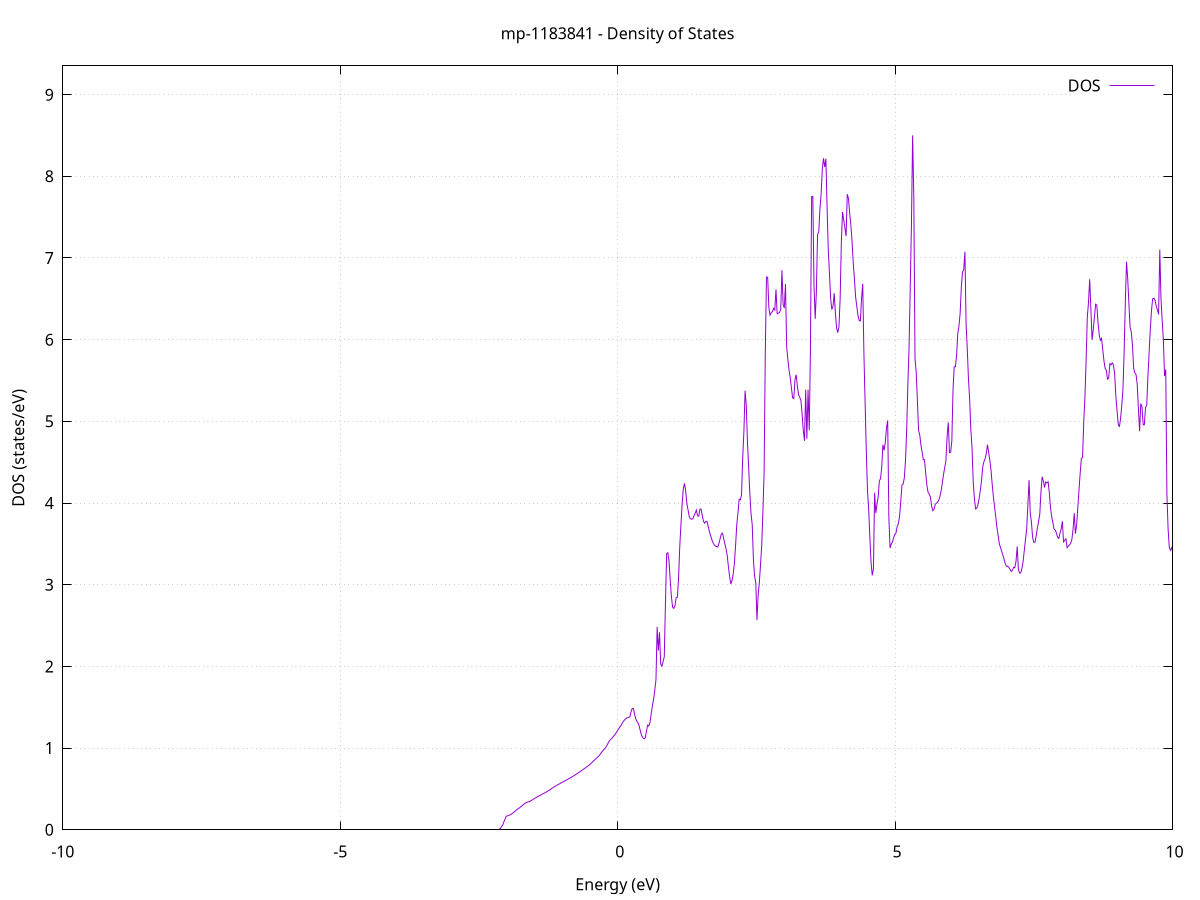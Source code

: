 set title 'mp-1183841 - Density of States'
set xlabel 'Energy (eV)'
set ylabel 'DOS (states/eV)'
set grid
set xrange [-10:10]
set yrange [0:9.352]
set xzeroaxis lt -1
set terminal png size 800,600
set output 'mp-1183841_dos_gnuplot.png'
plot '-' using 1:2 with lines title 'DOS'
-22.995600 0.000000
-22.974200 0.000000
-22.952800 0.000000
-22.931400 0.000000
-22.910000 0.000000
-22.888600 0.000000
-22.867100 0.000000
-22.845700 0.000000
-22.824300 0.000000
-22.802900 0.000000
-22.781500 0.000000
-22.760100 0.000000
-22.738600 0.000000
-22.717200 0.000000
-22.695800 0.000000
-22.674400 0.000000
-22.653000 0.000000
-22.631600 0.000000
-22.610100 0.000000
-22.588700 0.000000
-22.567300 0.000000
-22.545900 0.000000
-22.524500 0.000000
-22.503100 0.000000
-22.481700 0.000000
-22.460200 0.000000
-22.438800 0.000000
-22.417400 0.000000
-22.396000 0.000000
-22.374600 0.000000
-22.353200 0.000000
-22.331700 0.000000
-22.310300 0.000000
-22.288900 0.000000
-22.267500 0.000000
-22.246100 0.000000
-22.224700 0.000000
-22.203200 0.000000
-22.181800 0.000000
-22.160400 0.000000
-22.139000 0.000000
-22.117600 0.000000
-22.096200 0.000000
-22.074700 0.000000
-22.053300 0.000000
-22.031900 0.000000
-22.010500 0.000000
-21.989100 0.000000
-21.967700 0.000000
-21.946300 0.000000
-21.924800 0.000000
-21.903400 0.000000
-21.882000 0.000000
-21.860600 0.000000
-21.839200 0.000000
-21.817800 0.000000
-21.796300 0.000000
-21.774900 0.000000
-21.753500 0.000000
-21.732100 0.000000
-21.710700 0.000000
-21.689300 0.000000
-21.667800 0.000000
-21.646400 0.000000
-21.625000 0.000000
-21.603600 0.000000
-21.582200 0.000000
-21.560800 0.000000
-21.539300 0.000000
-21.517900 0.000000
-21.496500 0.000000
-21.475100 0.000000
-21.453700 0.000000
-21.432300 0.000000
-21.410800 0.000000
-21.389400 0.000000
-21.368000 0.000000
-21.346600 0.000000
-21.325200 0.000000
-21.303800 0.000000
-21.282400 0.000000
-21.260900 0.000000
-21.239500 0.000000
-21.218100 0.000000
-21.196700 0.000000
-21.175300 0.000000
-21.153900 0.000000
-21.132400 0.000000
-21.111000 0.000000
-21.089600 0.000000
-21.068200 0.000000
-21.046800 0.556100
-21.025400 9.266100
-21.003900 8.258400
-20.982500 11.328200
-20.961100 34.938200
-20.939700 35.616000
-20.918300 41.859000
-20.896900 42.016800
-20.875400 47.681200
-20.854000 38.877200
-20.832600 13.430700
-20.811200 14.476000
-20.789800 35.373200
-20.768400 22.530600
-20.746900 27.883700
-20.725500 33.333700
-20.704100 35.729600
-20.682700 29.177900
-20.661300 39.300000
-20.639900 28.512900
-20.618500 67.965000
-20.597000 53.703500
-20.575600 52.751700
-20.554200 67.979500
-20.532800 16.854200
-20.511400 0.000000
-20.490000 0.000000
-20.468500 0.000000
-20.447100 0.000000
-20.425700 0.000000
-20.404300 0.000000
-20.382900 0.000000
-20.361500 0.000000
-20.340000 0.000000
-20.318600 0.000000
-20.297200 0.000000
-20.275800 0.000000
-20.254400 0.000000
-20.233000 0.000000
-20.211500 0.000000
-20.190100 0.000000
-20.168700 0.000000
-20.147300 0.000000
-20.125900 0.000000
-20.104500 0.000000
-20.083100 0.000000
-20.061600 0.000000
-20.040200 0.000000
-20.018800 0.000000
-19.997400 0.000000
-19.976000 0.000000
-19.954600 92.037100
-19.933100 127.304600
-19.911700 41.217800
-19.890300 0.000000
-19.868900 0.000000
-19.847500 0.000000
-19.826100 0.000000
-19.804600 0.000000
-19.783200 0.000000
-19.761800 0.000000
-19.740400 0.000000
-19.719000 0.000000
-19.697600 0.000000
-19.676100 0.000000
-19.654700 0.000000
-19.633300 0.000000
-19.611900 0.000000
-19.590500 0.000000
-19.569100 0.000000
-19.547600 0.000000
-19.526200 0.000000
-19.504800 0.000000
-19.483400 0.000000
-19.462000 0.000000
-19.440600 0.000000
-19.419200 0.000000
-19.397700 0.000000
-19.376300 0.000000
-19.354900 0.000000
-19.333500 0.000000
-19.312100 0.000000
-19.290700 0.000000
-19.269200 0.000000
-19.247800 0.000000
-19.226400 0.000000
-19.205000 0.000000
-19.183600 0.000000
-19.162200 0.000000
-19.140700 0.000000
-19.119300 0.000000
-19.097900 0.000000
-19.076500 0.000000
-19.055100 0.000000
-19.033700 0.000000
-19.012200 0.000000
-18.990800 0.000000
-18.969400 0.000000
-18.948000 0.000000
-18.926600 0.000000
-18.905200 0.000000
-18.883700 0.000000
-18.862300 0.000000
-18.840900 0.000000
-18.819500 0.000000
-18.798100 0.000000
-18.776700 0.000000
-18.755300 0.000000
-18.733800 0.000000
-18.712400 0.000000
-18.691000 0.000000
-18.669600 0.000000
-18.648200 0.000000
-18.626800 0.000000
-18.605300 0.000000
-18.583900 0.000000
-18.562500 0.000000
-18.541100 0.000000
-18.519700 0.000000
-18.498300 0.000000
-18.476800 0.000000
-18.455400 0.000000
-18.434000 0.000000
-18.412600 0.000000
-18.391200 0.000000
-18.369800 0.000000
-18.348300 0.000000
-18.326900 0.000000
-18.305500 0.000000
-18.284100 0.000000
-18.262700 0.000000
-18.241300 0.000000
-18.219900 0.000000
-18.198400 0.000000
-18.177000 0.000000
-18.155600 0.000000
-18.134200 0.000000
-18.112800 0.000000
-18.091400 0.000000
-18.069900 0.000000
-18.048500 0.000000
-18.027100 0.000000
-18.005700 0.000000
-17.984300 0.000000
-17.962900 0.000000
-17.941400 0.000000
-17.920000 0.000000
-17.898600 0.000000
-17.877200 0.000000
-17.855800 0.000000
-17.834400 0.000000
-17.812900 0.000000
-17.791500 0.000000
-17.770100 0.000000
-17.748700 0.000000
-17.727300 0.000000
-17.705900 0.000000
-17.684400 0.000000
-17.663000 0.000000
-17.641600 0.000000
-17.620200 0.000000
-17.598800 0.000000
-17.577400 0.000000
-17.556000 0.000000
-17.534500 0.000000
-17.513100 0.000000
-17.491700 0.000000
-17.470300 0.000000
-17.448900 0.000000
-17.427500 0.000000
-17.406000 0.000000
-17.384600 0.000000
-17.363200 0.000000
-17.341800 0.000000
-17.320400 0.000000
-17.299000 0.000000
-17.277500 0.000000
-17.256100 0.000000
-17.234700 0.000000
-17.213300 0.000000
-17.191900 0.000000
-17.170500 0.000000
-17.149000 0.000000
-17.127600 0.000000
-17.106200 0.000000
-17.084800 0.000000
-17.063400 0.000000
-17.042000 0.000000
-17.020500 0.000000
-16.999100 0.000000
-16.977700 0.000000
-16.956300 0.000000
-16.934900 0.000000
-16.913500 0.000000
-16.892100 0.000000
-16.870600 0.000000
-16.849200 0.000000
-16.827800 0.000000
-16.806400 0.000000
-16.785000 0.000000
-16.763600 0.000000
-16.742100 0.000000
-16.720700 0.000000
-16.699300 0.000000
-16.677900 0.000000
-16.656500 0.000000
-16.635100 0.000000
-16.613600 0.000000
-16.592200 0.000000
-16.570800 0.000000
-16.549400 0.000000
-16.528000 0.000000
-16.506600 0.000000
-16.485100 0.000000
-16.463700 0.000000
-16.442300 0.000000
-16.420900 0.000000
-16.399500 0.000000
-16.378100 0.000000
-16.356700 0.000000
-16.335200 0.000000
-16.313800 0.000000
-16.292400 0.000000
-16.271000 0.000000
-16.249600 0.000000
-16.228200 0.000000
-16.206700 0.000000
-16.185300 0.000000
-16.163900 0.000000
-16.142500 0.000000
-16.121100 0.000000
-16.099700 0.000000
-16.078200 0.000000
-16.056800 0.000000
-16.035400 0.000000
-16.014000 0.000000
-15.992600 0.000000
-15.971200 0.000000
-15.949700 0.000000
-15.928300 0.000000
-15.906900 0.000000
-15.885500 0.000000
-15.864100 0.000000
-15.842700 0.000000
-15.821200 0.000000
-15.799800 0.000000
-15.778400 0.000000
-15.757000 0.000000
-15.735600 0.000000
-15.714200 0.000000
-15.692800 0.000000
-15.671300 0.000000
-15.649900 0.000000
-15.628500 0.000000
-15.607100 0.000000
-15.585700 0.000000
-15.564300 0.000000
-15.542800 0.000000
-15.521400 0.000000
-15.500000 0.000000
-15.478600 0.000000
-15.457200 0.000000
-15.435800 0.000000
-15.414300 0.000000
-15.392900 0.000000
-15.371500 0.000000
-15.350100 0.000000
-15.328700 0.000000
-15.307300 0.000000
-15.285800 0.000000
-15.264400 0.000000
-15.243000 0.000000
-15.221600 0.000000
-15.200200 0.000000
-15.178800 0.000000
-15.157300 0.000000
-15.135900 0.000000
-15.114500 0.000000
-15.093100 0.000000
-15.071700 0.000000
-15.050300 0.000000
-15.028900 0.000000
-15.007400 0.000000
-14.986000 0.000000
-14.964600 0.000000
-14.943200 0.000000
-14.921800 0.000000
-14.900400 0.000000
-14.878900 0.000000
-14.857500 0.000000
-14.836100 0.000000
-14.814700 0.000000
-14.793300 0.000000
-14.771900 0.000000
-14.750400 0.000000
-14.729000 0.000000
-14.707600 0.000000
-14.686200 0.000000
-14.664800 0.000000
-14.643400 0.000000
-14.621900 0.000000
-14.600500 0.000000
-14.579100 0.000000
-14.557700 0.000000
-14.536300 0.000000
-14.514900 0.000000
-14.493500 0.000000
-14.472000 0.000000
-14.450600 0.000000
-14.429200 0.000000
-14.407800 0.000000
-14.386400 0.000000
-14.365000 0.000000
-14.343500 0.000000
-14.322100 0.000000
-14.300700 0.000000
-14.279300 0.000000
-14.257900 0.000000
-14.236500 0.000000
-14.215000 0.000000
-14.193600 0.000000
-14.172200 0.000000
-14.150800 0.000000
-14.129400 0.000000
-14.108000 0.000000
-14.086500 0.000000
-14.065100 0.000000
-14.043700 0.000000
-14.022300 0.000000
-14.000900 0.000000
-13.979500 0.000000
-13.958000 0.000000
-13.936600 0.000000
-13.915200 0.000000
-13.893800 0.000000
-13.872400 0.000000
-13.851000 0.000000
-13.829600 0.000000
-13.808100 0.000000
-13.786700 0.000000
-13.765300 0.000000
-13.743900 0.000000
-13.722500 0.000000
-13.701100 0.000000
-13.679600 0.000000
-13.658200 0.000000
-13.636800 0.000000
-13.615400 0.000000
-13.594000 0.000000
-13.572600 0.000000
-13.551100 0.000000
-13.529700 0.000000
-13.508300 0.000000
-13.486900 0.000000
-13.465500 0.000000
-13.444100 0.000000
-13.422600 0.000000
-13.401200 0.000000
-13.379800 0.000000
-13.358400 0.000000
-13.337000 0.000000
-13.315600 0.000000
-13.294100 0.000000
-13.272700 0.000000
-13.251300 0.000000
-13.229900 0.000000
-13.208500 0.000000
-13.187100 0.000000
-13.165700 0.000000
-13.144200 0.000000
-13.122800 0.000000
-13.101400 0.000000
-13.080000 0.000000
-13.058600 0.000000
-13.037200 0.000000
-13.015700 0.000000
-12.994300 0.000000
-12.972900 0.000000
-12.951500 0.000000
-12.930100 0.000000
-12.908700 0.000000
-12.887200 0.000000
-12.865800 0.000000
-12.844400 0.000000
-12.823000 0.000000
-12.801600 0.000000
-12.780200 0.000000
-12.758700 0.000000
-12.737300 0.000000
-12.715900 0.000000
-12.694500 0.000000
-12.673100 0.000000
-12.651700 0.000000
-12.630300 0.000000
-12.608800 0.000000
-12.587400 0.000000
-12.566000 0.000000
-12.544600 0.000000
-12.523200 0.000000
-12.501800 0.000000
-12.480300 0.000000
-12.458900 0.000000
-12.437500 0.000000
-12.416100 0.000000
-12.394700 0.000000
-12.373300 0.000000
-12.351800 0.000000
-12.330400 0.000000
-12.309000 0.000000
-12.287600 0.000000
-12.266200 0.000000
-12.244800 0.000000
-12.223300 0.000000
-12.201900 0.000000
-12.180500 0.000000
-12.159100 0.000000
-12.137700 0.000000
-12.116300 0.000000
-12.094800 0.000000
-12.073400 0.000000
-12.052000 0.000000
-12.030600 0.000000
-12.009200 0.000000
-11.987800 0.000000
-11.966400 0.000000
-11.944900 0.000000
-11.923500 0.000000
-11.902100 0.000000
-11.880700 0.000000
-11.859300 0.000000
-11.837900 0.000000
-11.816400 0.000000
-11.795000 0.000000
-11.773600 0.000000
-11.752200 0.000000
-11.730800 0.000000
-11.709400 0.000000
-11.687900 0.000000
-11.666500 0.000000
-11.645100 0.000000
-11.623700 0.000000
-11.602300 0.000000
-11.580900 0.000000
-11.559400 0.000000
-11.538000 0.000000
-11.516600 0.000000
-11.495200 0.000000
-11.473800 0.000000
-11.452400 0.000000
-11.430900 0.000000
-11.409500 0.000000
-11.388100 0.000000
-11.366700 0.000000
-11.345300 0.000000
-11.323900 0.000000
-11.302500 0.000000
-11.281000 0.000000
-11.259600 0.000000
-11.238200 0.000000
-11.216800 0.000000
-11.195400 0.000000
-11.174000 0.000000
-11.152500 0.000000
-11.131100 0.000000
-11.109700 0.000000
-11.088300 0.000000
-11.066900 0.000000
-11.045500 0.000000
-11.024000 0.000000
-11.002600 0.000000
-10.981200 0.000000
-10.959800 0.000000
-10.938400 0.000000
-10.917000 0.000000
-10.895500 0.000000
-10.874100 0.000000
-10.852700 0.000000
-10.831300 0.000000
-10.809900 0.000000
-10.788500 0.000000
-10.767100 0.000000
-10.745600 0.000000
-10.724200 0.000000
-10.702800 0.000000
-10.681400 0.000000
-10.660000 0.000000
-10.638600 0.000000
-10.617100 0.000000
-10.595700 0.000000
-10.574300 0.000000
-10.552900 0.000000
-10.531500 0.000000
-10.510100 0.000000
-10.488600 0.000000
-10.467200 0.000000
-10.445800 0.000000
-10.424400 0.000000
-10.403000 0.000000
-10.381600 0.000000
-10.360100 0.000000
-10.338700 0.000000
-10.317300 0.000000
-10.295900 0.000000
-10.274500 0.000000
-10.253100 0.000000
-10.231600 0.000000
-10.210200 0.000000
-10.188800 0.000000
-10.167400 0.000000
-10.146000 0.000000
-10.124600 0.000000
-10.103200 0.000000
-10.081700 0.000000
-10.060300 0.000000
-10.038900 0.000000
-10.017500 0.000000
-9.996100 0.000000
-9.974700 0.000000
-9.953200 0.000000
-9.931800 0.000000
-9.910400 0.000000
-9.889000 0.000000
-9.867600 0.000000
-9.846200 0.000000
-9.824700 0.000000
-9.803300 0.000000
-9.781900 0.000000
-9.760500 0.000000
-9.739100 0.000000
-9.717700 0.000000
-9.696200 0.000000
-9.674800 0.000000
-9.653400 0.000000
-9.632000 0.000000
-9.610600 0.000000
-9.589200 0.000000
-9.567700 0.000000
-9.546300 0.000000
-9.524900 0.000000
-9.503500 0.000000
-9.482100 0.000000
-9.460700 0.000000
-9.439300 0.000000
-9.417800 0.000000
-9.396400 0.000000
-9.375000 0.000000
-9.353600 0.000000
-9.332200 0.000000
-9.310800 0.000000
-9.289300 0.000000
-9.267900 0.000000
-9.246500 0.000000
-9.225100 0.000000
-9.203700 0.000000
-9.182300 0.000000
-9.160800 0.000000
-9.139400 0.000000
-9.118000 0.000000
-9.096600 0.000000
-9.075200 0.000000
-9.053800 0.000000
-9.032300 0.000000
-9.010900 0.000000
-8.989500 0.000000
-8.968100 0.000000
-8.946700 0.000000
-8.925300 0.000000
-8.903900 0.000000
-8.882400 0.000000
-8.861000 0.000000
-8.839600 0.000000
-8.818200 0.000000
-8.796800 0.000000
-8.775400 0.000000
-8.753900 0.000000
-8.732500 0.000000
-8.711100 0.000000
-8.689700 0.000000
-8.668300 0.000000
-8.646900 0.000000
-8.625400 0.000000
-8.604000 0.000000
-8.582600 0.000000
-8.561200 0.000000
-8.539800 0.000000
-8.518400 0.000000
-8.496900 0.000000
-8.475500 0.000000
-8.454100 0.000000
-8.432700 0.000000
-8.411300 0.000000
-8.389900 0.000000
-8.368400 0.000000
-8.347000 0.000000
-8.325600 0.000000
-8.304200 0.000000
-8.282800 0.000000
-8.261400 0.000000
-8.240000 0.000000
-8.218500 0.000000
-8.197100 0.000000
-8.175700 0.000000
-8.154300 0.000000
-8.132900 0.000000
-8.111500 0.000000
-8.090000 0.000000
-8.068600 0.000000
-8.047200 0.000000
-8.025800 0.000000
-8.004400 0.000000
-7.983000 0.000000
-7.961500 0.000000
-7.940100 0.000000
-7.918700 0.000000
-7.897300 0.000000
-7.875900 0.000000
-7.854500 0.000000
-7.833000 0.000000
-7.811600 0.000000
-7.790200 0.000000
-7.768800 0.000000
-7.747400 0.000000
-7.726000 0.000000
-7.704500 0.000000
-7.683100 0.000000
-7.661700 0.000000
-7.640300 0.000000
-7.618900 0.000000
-7.597500 0.000000
-7.576100 0.000000
-7.554600 0.000000
-7.533200 0.000000
-7.511800 0.000000
-7.490400 0.000000
-7.469000 0.000000
-7.447600 0.000000
-7.426100 0.000000
-7.404700 0.000000
-7.383300 0.000000
-7.361900 0.000000
-7.340500 0.000000
-7.319100 0.000000
-7.297600 0.000000
-7.276200 0.000000
-7.254800 0.000000
-7.233400 0.000000
-7.212000 0.000000
-7.190600 0.000000
-7.169100 0.000000
-7.147700 0.000000
-7.126300 0.000000
-7.104900 0.000000
-7.083500 0.000000
-7.062100 0.000000
-7.040700 0.000000
-7.019200 0.000000
-6.997800 0.000000
-6.976400 0.000000
-6.955000 0.000000
-6.933600 0.000000
-6.912200 0.000000
-6.890700 0.000000
-6.869300 0.000000
-6.847900 0.000000
-6.826500 0.000000
-6.805100 0.000000
-6.783700 0.000000
-6.762200 0.000000
-6.740800 0.000000
-6.719400 0.000000
-6.698000 0.000000
-6.676600 0.000000
-6.655200 0.000000
-6.633700 0.000000
-6.612300 0.000000
-6.590900 0.000000
-6.569500 0.000000
-6.548100 0.000000
-6.526700 0.000000
-6.505200 0.000000
-6.483800 0.000000
-6.462400 0.000000
-6.441000 0.000000
-6.419600 0.000000
-6.398200 0.000000
-6.376800 0.000000
-6.355300 0.000000
-6.333900 0.000000
-6.312500 0.000000
-6.291100 0.000000
-6.269700 0.000000
-6.248300 0.000000
-6.226800 0.000000
-6.205400 0.000000
-6.184000 0.000000
-6.162600 0.000000
-6.141200 0.000000
-6.119800 0.000000
-6.098300 0.000000
-6.076900 0.000000
-6.055500 0.000000
-6.034100 0.000000
-6.012700 0.000000
-5.991300 0.000000
-5.969800 0.000000
-5.948400 0.000000
-5.927000 0.000000
-5.905600 0.000000
-5.884200 0.000000
-5.862800 0.000000
-5.841300 0.000000
-5.819900 0.000000
-5.798500 0.000000
-5.777100 0.000000
-5.755700 0.000000
-5.734300 0.000000
-5.712900 0.000000
-5.691400 0.000000
-5.670000 0.000000
-5.648600 0.000000
-5.627200 0.000000
-5.605800 0.000000
-5.584400 0.000000
-5.562900 0.000000
-5.541500 0.000000
-5.520100 0.000000
-5.498700 0.000000
-5.477300 0.000000
-5.455900 0.000000
-5.434400 0.000000
-5.413000 0.000000
-5.391600 0.000000
-5.370200 0.000000
-5.348800 0.000000
-5.327400 0.000000
-5.305900 0.000000
-5.284500 0.000000
-5.263100 0.000000
-5.241700 0.000000
-5.220300 0.000000
-5.198900 0.000000
-5.177500 0.000000
-5.156000 0.000000
-5.134600 0.000000
-5.113200 0.000000
-5.091800 0.000000
-5.070400 0.000000
-5.049000 0.000000
-5.027500 0.000000
-5.006100 0.000000
-4.984700 0.000000
-4.963300 0.000000
-4.941900 0.000000
-4.920500 0.000000
-4.899000 0.000000
-4.877600 0.000000
-4.856200 0.000000
-4.834800 0.000000
-4.813400 0.000000
-4.792000 0.000000
-4.770500 0.000000
-4.749100 0.000000
-4.727700 0.000000
-4.706300 0.000000
-4.684900 0.000000
-4.663500 0.000000
-4.642000 0.000000
-4.620600 0.000000
-4.599200 0.000000
-4.577800 0.000000
-4.556400 0.000000
-4.535000 0.000000
-4.513600 0.000000
-4.492100 0.000000
-4.470700 0.000000
-4.449300 0.000000
-4.427900 0.000000
-4.406500 0.000000
-4.385100 0.000000
-4.363600 0.000000
-4.342200 0.000000
-4.320800 0.000000
-4.299400 0.000000
-4.278000 0.000000
-4.256600 0.000000
-4.235100 0.000000
-4.213700 0.000000
-4.192300 0.000000
-4.170900 0.000000
-4.149500 0.000000
-4.128100 0.000000
-4.106600 0.000000
-4.085200 0.000000
-4.063800 0.000000
-4.042400 0.000000
-4.021000 0.000000
-3.999600 0.000000
-3.978100 0.000000
-3.956700 0.000000
-3.935300 0.000000
-3.913900 0.000000
-3.892500 0.000000
-3.871100 0.000000
-3.849700 0.000000
-3.828200 0.000000
-3.806800 0.000000
-3.785400 0.000000
-3.764000 0.000000
-3.742600 0.000000
-3.721200 0.000000
-3.699700 0.000000
-3.678300 0.000000
-3.656900 0.000000
-3.635500 0.000000
-3.614100 0.000000
-3.592700 0.000000
-3.571200 0.000000
-3.549800 0.000000
-3.528400 0.000000
-3.507000 0.000000
-3.485600 0.000000
-3.464200 0.000000
-3.442700 0.000000
-3.421300 0.000000
-3.399900 0.000000
-3.378500 0.000000
-3.357100 0.000000
-3.335700 0.000000
-3.314300 0.000000
-3.292800 0.000000
-3.271400 0.000000
-3.250000 0.000000
-3.228600 0.000000
-3.207200 0.000000
-3.185800 0.000000
-3.164300 0.000000
-3.142900 0.000000
-3.121500 0.000000
-3.100100 0.000000
-3.078700 0.000000
-3.057300 0.000000
-3.035800 0.000000
-3.014400 0.000000
-2.993000 0.000000
-2.971600 0.000000
-2.950200 0.000000
-2.928800 0.000000
-2.907300 0.000000
-2.885900 0.000000
-2.864500 0.000000
-2.843100 0.000000
-2.821700 0.000000
-2.800300 0.000000
-2.778800 0.000000
-2.757400 0.000000
-2.736000 0.000000
-2.714600 0.000000
-2.693200 0.000000
-2.671800 0.000000
-2.650400 0.000000
-2.628900 0.000000
-2.607500 0.000000
-2.586100 0.000000
-2.564700 0.000000
-2.543300 0.000000
-2.521900 0.000000
-2.500400 0.000000
-2.479000 0.000000
-2.457600 0.000000
-2.436200 0.000000
-2.414800 0.000000
-2.393400 0.000000
-2.371900 0.000000
-2.350500 0.000000
-2.329100 0.000000
-2.307700 0.000000
-2.286300 0.000000
-2.264900 0.000000
-2.243400 0.000000
-2.222000 0.000000
-2.200600 0.000000
-2.179200 0.000000
-2.157800 0.000000
-2.136400 0.004300
-2.114900 0.016000
-2.093500 0.035100
-2.072100 0.061600
-2.050700 0.095500
-2.029300 0.129800
-2.007900 0.167000
-1.986500 0.169500
-1.965000 0.174000
-1.943600 0.180600
-1.922200 0.189300
-1.900800 0.199200
-1.879400 0.210000
-1.858000 0.221800
-1.836500 0.234600
-1.815100 0.248200
-1.793700 0.256200
-1.772300 0.266300
-1.750900 0.278500
-1.729500 0.290900
-1.708000 0.303600
-1.686600 0.315800
-1.665200 0.326000
-1.643800 0.334000
-1.622400 0.339900
-1.601000 0.343700
-1.579500 0.347000
-1.558100 0.357900
-1.536700 0.366600
-1.515300 0.375400
-1.493900 0.384400
-1.472500 0.393400
-1.451100 0.402000
-1.429600 0.410200
-1.408200 0.418200
-1.386800 0.425800
-1.365400 0.433100
-1.344000 0.440600
-1.322600 0.448500
-1.301100 0.456600
-1.279700 0.465000
-1.258300 0.473800
-1.236900 0.482900
-1.215500 0.492500
-1.194100 0.502400
-1.172600 0.512700
-1.151200 0.523200
-1.129800 0.531600
-1.108400 0.539700
-1.087000 0.547700
-1.065600 0.555800
-1.044100 0.563900
-1.022700 0.571900
-1.001300 0.579800
-0.979900 0.587700
-0.958500 0.595200
-0.937100 0.603500
-0.915600 0.611700
-0.894200 0.619900
-0.872800 0.628200
-0.851400 0.636500
-0.830000 0.644800
-0.808600 0.653100
-0.787200 0.661500
-0.765700 0.671800
-0.744300 0.681200
-0.722900 0.690900
-0.701500 0.700700
-0.680100 0.710600
-0.658700 0.720600
-0.637200 0.730800
-0.615800 0.741100
-0.594400 0.751500
-0.573000 0.761900
-0.551600 0.772400
-0.530200 0.783000
-0.508700 0.793800
-0.487300 0.808100
-0.465900 0.822100
-0.444500 0.835800
-0.423100 0.849300
-0.401700 0.863000
-0.380200 0.876900
-0.358800 0.890800
-0.337400 0.904500
-0.316000 0.924100
-0.294600 0.943600
-0.273200 0.962000
-0.251700 0.979300
-0.230300 0.995700
-0.208900 1.014600
-0.187500 1.039000
-0.166100 1.068800
-0.144700 1.093300
-0.123300 1.106700
-0.101800 1.121300
-0.080400 1.138700
-0.059000 1.157900
-0.037600 1.176500
-0.016200 1.199300
0.005200 1.221800
0.026700 1.243900
0.048100 1.265600
0.069500 1.286900
0.090900 1.315100
0.112300 1.334800
0.133700 1.352500
0.155200 1.364400
0.176600 1.372100
0.198000 1.375400
0.219400 1.382100
0.240800 1.443300
0.262200 1.486300
0.283700 1.485300
0.305100 1.412900
0.326500 1.357400
0.347900 1.326600
0.369300 1.308300
0.390700 1.264500
0.412100 1.199500
0.433600 1.150400
0.455000 1.126300
0.476400 1.114100
0.497800 1.126800
0.519200 1.205300
0.540600 1.281200
0.562100 1.270900
0.583500 1.314700
0.604900 1.421300
0.626300 1.518400
0.647700 1.596100
0.669100 1.706900
0.690600 1.835000
0.712000 2.482300
0.733400 2.193200
0.754800 2.417500
0.776200 2.030200
0.797600 2.002400
0.819100 2.058000
0.840500 2.118500
0.861900 2.786000
0.883300 3.381400
0.904700 3.392400
0.926100 3.285900
0.947600 3.056100
0.969000 2.852900
0.990400 2.725600
1.011800 2.710600
1.033200 2.739200
1.054600 2.842400
1.076000 2.845900
1.097500 3.072100
1.118900 3.460400
1.140300 3.732900
1.161700 3.982300
1.183100 4.173300
1.204500 4.240400
1.226000 4.151500
1.247400 3.991900
1.268800 3.915800
1.290200 3.835200
1.311600 3.806800
1.333000 3.802200
1.354500 3.807900
1.375900 3.844300
1.397300 3.875100
1.418700 3.913000
1.440100 3.844400
1.461500 3.838700
1.483000 3.926800
1.504400 3.924400
1.525800 3.844200
1.547200 3.775400
1.568600 3.753300
1.590000 3.776600
1.611500 3.774700
1.632900 3.710600
1.654300 3.648200
1.675700 3.599100
1.697100 3.552800
1.718500 3.514300
1.739900 3.488000
1.761400 3.474200
1.782800 3.465500
1.804200 3.463100
1.825600 3.505900
1.847000 3.564800
1.868400 3.619600
1.889900 3.631700
1.911300 3.565300
1.932700 3.501500
1.954100 3.437000
1.975500 3.355700
1.996900 3.214700
2.018400 3.101700
2.039800 3.008900
2.061200 3.051100
2.082600 3.128200
2.104000 3.264900
2.125400 3.478100
2.146900 3.735000
2.168300 3.880200
2.189700 4.046600
2.211100 4.038300
2.232500 4.100200
2.253900 4.552600
2.275400 4.874200
2.296800 5.375000
2.318200 5.196900
2.339600 4.744100
2.361000 4.439900
2.382400 4.118700
2.403800 3.869500
2.425300 3.737700
2.446700 3.312400
2.468100 3.106200
2.489500 3.024600
2.510900 2.568400
2.532300 2.875100
2.553800 3.025900
2.575200 3.248000
2.596600 3.480000
2.618000 3.898200
2.639400 4.366400
2.660800 5.835100
2.682300 6.766900
2.703700 6.764800
2.725100 6.394800
2.746500 6.300400
2.767900 6.328700
2.789300 6.344600
2.810800 6.383700
2.832200 6.361700
2.853600 6.615600
2.875000 6.317600
2.896400 6.324500
2.917800 6.334600
2.939200 6.368100
2.960700 6.850600
2.982100 6.435600
3.003500 6.386600
3.024900 6.682400
3.046300 5.910600
3.067700 5.758200
3.089200 5.628300
3.110600 5.534800
3.132000 5.407700
3.153400 5.288000
3.174800 5.279000
3.196200 5.513200
3.217700 5.569700
3.239100 5.431200
3.260500 5.324800
3.281900 5.295100
3.303300 5.252500
3.324700 5.091900
3.346200 4.883900
3.367600 4.761900
3.389000 5.387000
3.410400 4.787600
3.431800 5.388200
3.453200 4.891400
3.474700 5.884800
3.496100 7.751100
3.517500 7.754900
3.538900 6.671300
3.560300 6.254900
3.581700 6.588500
3.603100 7.287000
3.624600 7.321100
3.646000 7.600500
3.667400 7.782400
3.688800 8.088400
3.710200 8.220200
3.731600 8.115000
3.753100 8.215800
3.774500 7.621100
3.795900 7.102300
3.817300 6.809100
3.838700 6.505000
3.860100 6.369600
3.881600 6.407300
3.903000 6.569300
3.924400 6.328100
3.945800 6.145000
3.967200 6.085400
3.988600 6.157100
4.010100 6.502100
4.031500 7.179100
4.052900 7.563200
4.074300 7.466200
4.095700 7.369100
4.117100 7.267600
4.138600 7.781100
4.160000 7.729100
4.181400 7.558000
4.202800 7.404900
4.224200 7.210200
4.245600 6.943300
4.267000 6.749600
4.288500 6.527000
4.309900 6.408500
4.331300 6.299700
4.352700 6.235900
4.374100 6.228200
4.395500 6.497800
4.417000 6.685300
4.438400 5.829400
4.459800 5.241100
4.481200 4.640900
4.502600 4.158700
4.524000 3.929300
4.545500 3.580000
4.566900 3.271100
4.588300 3.115300
4.609700 3.191700
4.631100 4.126300
4.652500 3.876200
4.674000 3.987800
4.695400 4.076900
4.716800 4.268600
4.738200 4.301300
4.759600 4.437700
4.781000 4.714900
4.802400 4.645700
4.823900 4.744600
4.845300 4.917500
4.866700 5.011600
4.888100 3.824200
4.909500 3.448200
4.930900 3.495800
4.952400 3.523000
4.973800 3.574400
4.995200 3.616600
5.016600 3.631900
5.038000 3.714600
5.059400 3.746600
5.080900 3.840200
5.102300 4.015100
5.123700 4.220300
5.145100 4.232900
5.166500 4.306300
5.187900 4.520200
5.209400 4.891800
5.230800 5.462700
5.252200 5.905700
5.273600 6.650000
5.295000 7.409400
5.316400 8.501800
5.337900 7.731600
5.359300 5.768600
5.380700 5.602200
5.402100 5.259100
5.423500 4.889600
5.444900 4.833100
5.466300 4.711000
5.487800 4.623000
5.509200 4.529900
5.530600 4.530000
5.552000 4.365500
5.573400 4.218200
5.594800 4.131200
5.616300 4.108500
5.637700 4.074600
5.659100 3.959000
5.680500 3.906000
5.701900 3.921900
5.723300 3.981800
5.744800 3.999500
5.766200 4.012600
5.787600 4.036100
5.809000 4.083800
5.830400 4.149900
5.851800 4.247900
5.873300 4.349200
5.894700 4.434200
5.916100 4.516700
5.937500 4.813400
5.958900 4.986600
5.980300 4.616800
6.001800 4.621500
6.023200 4.761400
6.044600 5.391500
6.066000 5.668400
6.087400 5.668100
6.108800 5.806000
6.130200 6.076500
6.151700 6.165700
6.173100 6.328200
6.194500 6.646100
6.215900 6.828100
6.237300 6.854000
6.258700 7.076200
6.280200 6.183100
6.301600 5.884900
6.323000 5.512400
6.344400 5.269000
6.365800 4.891900
6.387200 4.672400
6.408700 4.256000
6.430100 4.052000
6.451500 3.927800
6.472900 3.938600
6.494300 3.983200
6.515700 4.058500
6.537200 4.156900
6.558600 4.279800
6.580000 4.443300
6.601400 4.506000
6.622800 4.542200
6.644200 4.609000
6.665600 4.714000
6.687100 4.618600
6.708500 4.519900
6.729900 4.396900
6.751300 4.221700
6.772700 4.070100
6.794100 3.947400
6.815600 3.827500
6.837000 3.695800
6.858400 3.597400
6.879800 3.500100
6.901200 3.453300
6.922600 3.406100
6.944100 3.359600
6.965500 3.309600
6.986900 3.254900
7.008300 3.225700
7.029700 3.226100
7.051100 3.213100
7.072600 3.186700
7.094000 3.161900
7.115400 3.174900
7.136800 3.215000
7.158200 3.209000
7.179600 3.285000
7.201100 3.468300
7.222500 3.188900
7.243900 3.141700
7.265300 3.146300
7.286700 3.199800
7.308100 3.286900
7.329500 3.424000
7.351000 3.557300
7.372400 3.685900
7.393800 3.980100
7.415200 4.280600
7.436600 3.872800
7.458000 3.761700
7.479500 3.574200
7.500900 3.518800
7.522300 3.520600
7.543700 3.601500
7.565100 3.695700
7.586500 3.775500
7.608000 3.862700
7.629400 4.139100
7.650800 4.321700
7.672200 4.272100
7.693600 4.191900
7.715000 4.258100
7.736500 4.245700
7.757900 4.260000
7.779300 4.131300
7.800700 3.948500
7.822100 3.835600
7.843500 3.759100
7.865000 3.681100
7.886400 3.669900
7.907800 3.632600
7.929200 3.581400
7.950600 3.566400
7.972000 3.631500
7.993400 3.679500
8.014900 3.776500
8.036300 3.524800
8.057700 3.544600
8.079100 3.562600
8.100500 3.453300
8.121900 3.474700
8.143400 3.485400
8.164800 3.507400
8.186200 3.554000
8.207600 3.675500
8.229000 3.875700
8.250400 3.625200
8.271900 3.729500
8.293300 3.943700
8.314700 4.155700
8.336100 4.364900
8.357500 4.543800
8.378900 4.559600
8.400400 4.994700
8.421800 5.299800
8.443200 5.751200
8.464600 6.276900
8.486000 6.454300
8.507400 6.739900
8.528800 6.384300
8.550300 5.997900
8.571700 6.121400
8.593100 6.278000
8.614500 6.434300
8.635900 6.423300
8.657300 6.210400
8.678800 6.062000
8.700200 5.991800
8.721600 6.015800
8.743000 5.879700
8.764400 5.742600
8.785800 5.648100
8.807300 5.625700
8.828700 5.517000
8.850100 5.529700
8.871500 5.706700
8.892900 5.691900
8.914300 5.716300
8.935800 5.690800
8.957200 5.581800
8.978600 5.314200
9.000000 5.133100
9.021400 4.967800
9.042800 4.931500
9.064300 5.034900
9.085700 5.196100
9.107100 5.390800
9.128500 5.852400
9.149900 6.456400
9.171300 6.954500
9.192700 6.749400
9.214200 6.444100
9.235600 6.153000
9.257000 6.095700
9.278400 5.935600
9.299800 5.651300
9.321200 5.591700
9.342700 5.573200
9.364100 5.455300
9.385500 5.153100
9.406900 4.879900
9.428300 5.216100
9.449700 5.182100
9.471200 4.957500
9.492600 4.958800
9.514000 5.169000
9.535400 5.198500
9.556800 5.549300
9.578200 5.837600
9.599700 6.124200
9.621100 6.354100
9.642500 6.500300
9.663900 6.508700
9.685300 6.483600
9.706700 6.410700
9.728200 6.362900
9.749600 6.310200
9.771000 7.103000
9.792400 6.504300
9.813800 6.238600
9.835200 6.000700
9.856600 5.554300
9.878100 5.634300
9.899500 4.101200
9.920900 3.681900
9.942300 3.455100
9.963700 3.421200
9.985100 3.453700
10.006600 3.406600
10.028000 3.281800
10.049400 3.171200
10.070800 3.096200
10.092200 3.067000
10.113600 2.995100
10.135100 2.968000
10.156500 3.211100
10.177900 2.888400
10.199300 2.715700
10.220700 2.620200
10.242100 2.507100
10.263600 2.392100
10.285000 2.275200
10.306400 2.138500
10.327800 1.975100
10.349200 1.837900
10.370600 1.718900
10.392000 1.752700
10.413500 1.654200
10.434900 1.461900
10.456300 1.288600
10.477700 1.132500
10.499100 0.992200
10.520500 0.868200
10.542000 0.760000
10.563400 0.667100
10.584800 0.590300
10.606200 0.531600
10.627600 0.514500
10.649000 0.554100
10.670500 0.645700
10.691900 1.197200
10.713300 0.768300
10.734700 0.911500
10.756100 1.108100
10.777500 1.269500
10.799000 1.457000
10.820400 1.723400
10.841800 1.968600
10.863200 2.199500
10.884600 2.413000
10.906000 2.618100
10.927500 2.834900
10.948900 3.075500
10.970300 3.304300
10.991700 3.711700
11.013100 3.971500
11.034500 3.846600
11.055900 3.880900
11.077400 3.869000
11.098800 3.966000
11.120200 4.067300
11.141600 4.093700
11.163000 4.060900
11.184400 3.947500
11.205900 3.925700
11.227300 3.958500
11.248700 3.994300
11.270100 4.027800
11.291500 4.052600
11.312900 4.094000
11.334400 4.155200
11.355800 4.115000
11.377200 4.002900
11.398600 3.977900
11.420000 3.628600
11.441400 3.490800
11.462900 3.804100
11.484300 4.235000
11.505700 4.146700
11.527100 3.831700
11.548500 3.670300
11.569900 3.533900
11.591400 3.451300
11.612800 3.297700
11.634200 3.213900
11.655600 3.160800
11.677000 3.130300
11.698400 3.096400
11.719800 3.067900
11.741300 3.040500
11.762700 3.064800
11.784100 3.100300
11.805500 3.117800
11.826900 3.151600
11.848300 3.183500
11.869800 3.185000
11.891200 3.181100
11.912600 3.171400
11.934000 3.172600
11.955400 3.152600
11.976800 3.182400
11.998300 3.480500
12.019700 3.511500
12.041100 3.412300
12.062500 3.222300
12.083900 3.164000
12.105300 3.094100
12.126800 3.107300
12.148200 3.130200
12.169600 3.141300
12.191000 3.069800
12.212400 2.930900
12.233800 2.893300
12.255200 2.873000
12.276700 2.847000
12.298100 2.814900
12.319500 2.746600
12.340900 2.592600
12.362300 2.555400
12.383700 2.525500
12.405200 2.616800
12.426600 2.478500
12.448000 2.495100
12.469400 2.407100
12.490800 2.583600
12.512200 2.405100
12.533700 2.343900
12.555100 2.343100
12.576500 2.351400
12.597900 2.362800
12.619300 2.380700
12.640700 2.421000
12.662200 2.471100
12.683600 2.530900
12.705000 2.599200
12.726400 2.818900
12.747800 2.828100
12.769200 2.922500
12.790700 3.099500
12.812100 3.135000
12.833500 3.096800
12.854900 3.125600
12.876300 3.139800
12.897700 3.148900
12.919100 3.148400
12.940600 3.138400
12.962000 3.120400
12.983400 3.064000
13.004800 3.047900
13.026200 3.062200
13.047600 3.023800
13.069100 3.013800
13.090500 2.954400
13.111900 2.945300
13.133300 2.996600
13.154700 3.045200
13.176100 3.088500
13.197600 3.136500
13.219000 3.189500
13.240400 3.238000
13.261800 3.295900
13.283200 3.351100
13.304600 3.400700
13.326100 3.581300
13.347500 3.689400
13.368900 3.723400
13.390300 3.738300
13.411700 3.708300
13.433100 3.629400
13.454600 3.409800
13.476000 3.400800
13.497400 3.169300
13.518800 3.065600
13.540200 2.998900
13.561600 2.912400
13.583000 2.792500
13.604500 2.824000
13.625900 2.764200
13.647300 2.728500
13.668700 2.703000
13.690100 2.690000
13.711500 2.690900
13.733000 2.707300
13.754400 2.753700
13.775800 2.750700
13.797200 2.801600
13.818600 2.870500
13.840000 2.923800
13.861500 3.029600
13.882900 3.156400
13.904300 3.254400
13.925700 3.305600
13.947100 3.326700
13.968500 3.440700
13.990000 3.545900
14.011400 3.622200
14.032800 3.541400
14.054200 3.515600
14.075600 3.591100
14.097000 3.626700
14.118400 3.681900
14.139900 3.767700
14.161300 3.897600
14.182700 3.999400
14.204100 4.071700
14.225500 4.150800
14.246900 4.225400
14.268400 4.346700
14.289800 4.502800
14.311200 4.676700
14.332600 4.854900
14.354000 5.026900
14.375400 5.128300
14.396900 5.227100
14.418300 5.308600
14.439700 5.260400
14.461100 5.239200
14.482500 5.189000
14.503900 5.110400
14.525400 4.990300
14.546800 4.917700
14.568200 4.853300
14.589600 4.801600
14.611000 4.801000
14.632400 4.793200
14.653900 4.908000
14.675300 5.013500
14.696700 5.077200
14.718100 5.096300
14.739500 5.058700
14.760900 5.136300
14.782300 5.515600
14.803800 5.322500
14.825200 5.230300
14.846600 5.141500
14.868000 5.058200
14.889400 4.983700
14.910800 4.938000
14.932300 4.912300
14.953700 4.934000
14.975100 4.970800
14.996500 4.864700
15.017900 4.887400
15.039300 4.969700
15.060800 4.884000
15.082200 4.757000
15.103600 4.852200
15.125000 5.011300
15.146400 5.053500
15.167800 5.121200
15.189300 5.408800
15.210700 5.543400
15.232100 5.921700
15.253500 6.080500
15.274900 6.328300
15.296300 6.667400
15.317800 7.040000
15.339200 7.271600
15.360600 7.402500
15.382000 7.459700
15.403400 7.428500
15.424800 7.298400
15.446200 7.166000
15.467700 7.056600
15.489100 6.912600
15.510500 6.815000
15.531900 6.756500
15.553300 6.674800
15.574700 6.413800
15.596200 6.229300
15.617600 6.127600
15.639000 5.831600
15.660400 5.624900
15.681800 5.405200
15.703200 5.195300
15.724700 5.253300
15.746100 4.822700
15.767500 4.593500
15.788900 4.530800
15.810300 4.400800
15.831700 4.278400
15.853200 4.359200
15.874600 4.449700
15.896000 4.581800
15.917400 4.754600
15.938800 4.869500
15.960200 4.433500
15.981600 4.122900
16.003100 4.012900
16.024500 3.900000
16.045900 3.945400
16.067300 4.207700
16.088700 4.578600
16.110100 4.956000
16.131600 5.123900
16.153000 6.010900
16.174400 4.549900
16.195800 4.015200
16.217200 3.548100
16.238600 2.993200
16.260100 2.812200
16.281500 2.924000
16.302900 2.819700
16.324300 2.790900
16.345700 2.520000
16.367100 2.264400
16.388600 1.721200
16.410000 1.261900
16.431400 1.188400
16.452800 1.288700
16.474200 1.516300
16.495600 1.731500
16.517100 1.996500
16.538500 2.326000
16.559900 2.616400
16.581300 2.887500
16.602700 3.111700
16.624100 3.235100
16.645500 3.506600
16.667000 3.268400
16.688400 3.138200
16.709800 3.651300
16.731200 3.372800
16.752600 3.022900
16.774000 2.690300
16.795500 2.537700
16.816900 2.436000
16.838300 2.352300
16.859700 2.254800
16.881100 2.131200
16.902500 2.059300
16.924000 1.988300
16.945400 1.918100
16.966800 1.848500
16.988200 1.798000
17.009600 1.745800
17.031000 1.693700
17.052500 1.636800
17.073900 1.574000
17.095300 1.505200
17.116700 1.434400
17.138100 1.332700
17.159500 1.178000
17.181000 1.032000
17.202400 0.930700
17.223800 0.888500
17.245200 0.853100
17.266600 0.818900
17.288000 0.786200
17.309400 0.766900
17.330900 0.720400
17.352300 0.670100
17.373700 0.621100
17.395100 0.568700
17.416500 0.513400
17.437900 0.458900
17.459400 0.419700
17.480800 0.393000
17.502200 0.367000
17.523600 0.341700
17.545000 0.317000
17.566400 0.293000
17.587900 0.269700
17.609300 0.247000
17.630700 0.225100
17.652100 0.203800
17.673500 0.183100
17.694900 0.163200
17.716400 0.145200
17.737800 0.128200
17.759200 0.111200
17.780600 0.094300
17.802000 0.077500
17.823400 0.060300
17.844800 0.041900
17.866300 0.022500
17.887700 0.001900
17.909100 0.000000
17.930500 0.000000
17.951900 0.000000
17.973300 0.000000
17.994800 0.000000
18.016200 0.000000
18.037600 0.000000
18.059000 0.000000
18.080400 0.000000
18.101800 0.000000
18.123300 0.000000
18.144700 0.000000
18.166100 0.000000
18.187500 0.000000
18.208900 0.000000
18.230300 0.000000
18.251800 0.000000
18.273200 0.000000
18.294600 0.000000
18.316000 0.000000
18.337400 0.000000
18.358800 0.000000
18.380300 0.000000
18.401700 0.000000
18.423100 0.000000
18.444500 0.000000
18.465900 0.000000
18.487300 0.000000
18.508700 0.000000
18.530200 0.000000
18.551600 0.000000
18.573000 0.000000
18.594400 0.000000
18.615800 0.000000
18.637200 0.000000
18.658700 0.000000
18.680100 0.000000
18.701500 0.000000
18.722900 0.000000
18.744300 0.000000
18.765700 0.000000
18.787200 0.000000
18.808600 0.000000
18.830000 0.000000
18.851400 0.000000
18.872800 0.000000
18.894200 0.000000
18.915700 0.000000
18.937100 0.000000
18.958500 0.000000
18.979900 0.000000
19.001300 0.000000
19.022700 0.000000
19.044200 0.000000
19.065600 0.000000
19.087000 0.000000
19.108400 0.000000
19.129800 0.000000
19.151200 0.000000
19.172600 0.000000
19.194100 0.000000
19.215500 0.000000
19.236900 0.000000
19.258300 0.000000
19.279700 0.000000
19.301100 0.000000
19.322600 0.000000
19.344000 0.000000
19.365400 0.000000
19.386800 0.000000
19.408200 0.000000
19.429600 0.000000
19.451100 0.000000
19.472500 0.000000
19.493900 0.000000
19.515300 0.000000
19.536700 0.000000
19.558100 0.000000
19.579600 0.000000
19.601000 0.000000
19.622400 0.000000
19.643800 0.000000
19.665200 0.000000
19.686600 0.000000
19.708000 0.000000
19.729500 0.000000
19.750900 0.000000
19.772300 0.000000
19.793700 0.000000
19.815100 0.000000
19.836500 0.000000
e
